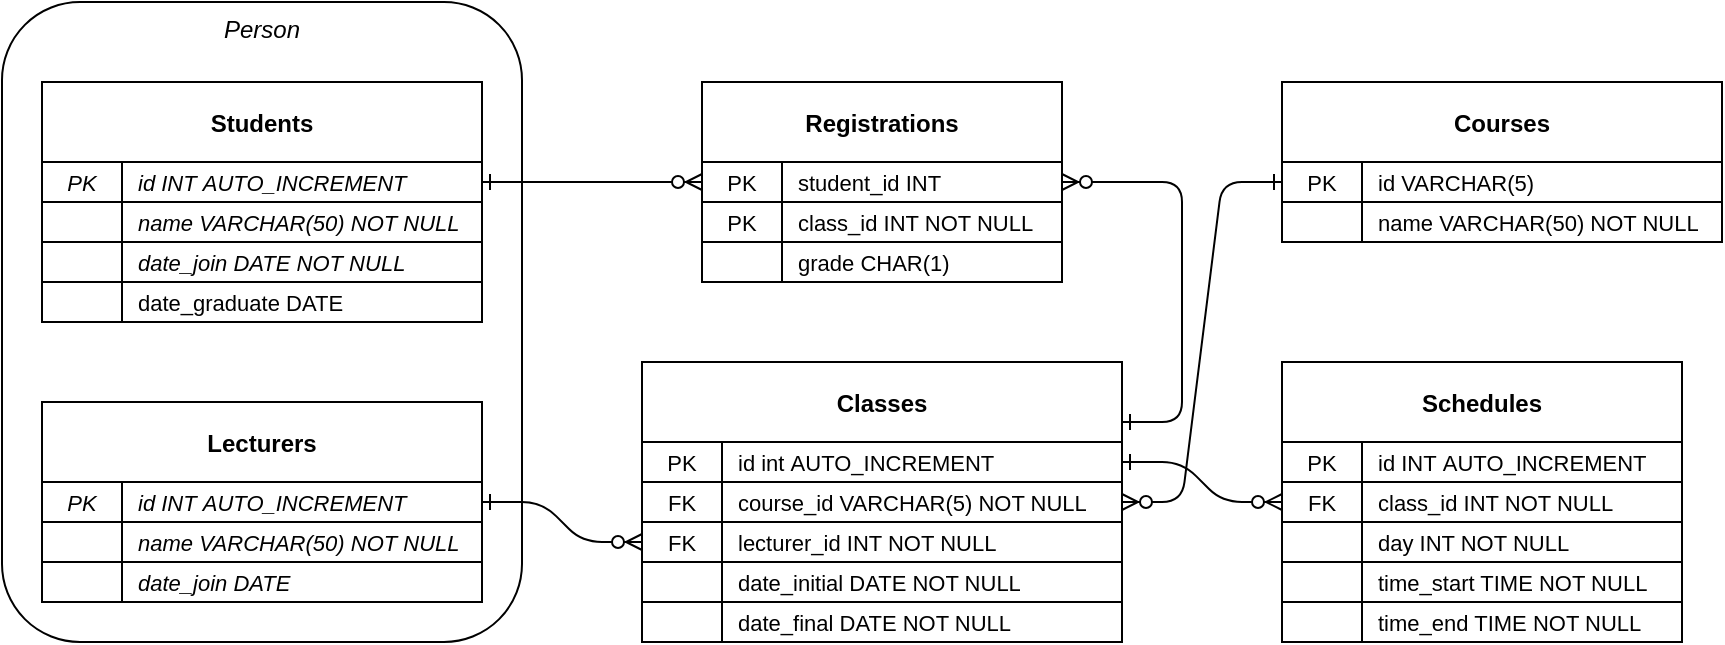 <mxfile version="20.8.16" type="device"><diagram id="R2lEEEUBdFMjLlhIrx00" name="Page-1"><mxGraphModel dx="1434" dy="782" grid="1" gridSize="10" guides="1" tooltips="1" connect="1" arrows="1" fold="1" page="1" pageScale="1" pageWidth="940" pageHeight="400" math="0" shadow="0" extFonts="Permanent Marker^https://fonts.googleapis.com/css?family=Permanent+Marker"><root><mxCell id="0"/><mxCell id="1" parent="0"/><mxCell id="haOGkzx7AJRhTtGTXuwG-31" value="Courses" style="shape=table;startSize=40;container=1;collapsible=0;childLayout=tableLayout;fixedRows=1;rowLines=0;fontStyle=1;align=center;resizeLast=1;fontSize=12;swimlaneFillColor=none;" parent="1" vertex="1"><mxGeometry x="680" y="80" width="220" height="80" as="geometry"><mxRectangle x="120" y="120" width="80" height="30" as="alternateBounds"/></mxGeometry></mxCell><mxCell id="haOGkzx7AJRhTtGTXuwG-32" value="" style="shape=partialRectangle;collapsible=0;dropTarget=0;pointerEvents=0;fillColor=none;points=[[0,0.5],[1,0.5]];portConstraint=eastwest;top=0;left=0;right=0;bottom=1;fontSize=11;" parent="haOGkzx7AJRhTtGTXuwG-31" vertex="1"><mxGeometry y="40" width="220" height="20" as="geometry"/></mxCell><mxCell id="haOGkzx7AJRhTtGTXuwG-33" value="PK" style="shape=partialRectangle;overflow=hidden;connectable=0;fillColor=none;top=0;left=0;bottom=0;right=0;fontStyle=0;fontSize=11;" parent="haOGkzx7AJRhTtGTXuwG-32" vertex="1"><mxGeometry width="40" height="20" as="geometry"><mxRectangle width="40" height="20" as="alternateBounds"/></mxGeometry></mxCell><mxCell id="haOGkzx7AJRhTtGTXuwG-34" value="id VARCHAR(5)" style="shape=partialRectangle;overflow=hidden;connectable=0;fillColor=none;top=0;left=0;bottom=0;right=0;align=left;spacingLeft=6;fontStyle=0;fontSize=11;" parent="haOGkzx7AJRhTtGTXuwG-32" vertex="1"><mxGeometry x="40" width="180" height="20" as="geometry"><mxRectangle width="180" height="20" as="alternateBounds"/></mxGeometry></mxCell><mxCell id="haOGkzx7AJRhTtGTXuwG-35" value="" style="shape=partialRectangle;collapsible=0;dropTarget=0;pointerEvents=0;fillColor=none;points=[[0,0.5],[1,0.5]];portConstraint=eastwest;top=0;left=0;right=0;bottom=0;fontSize=11;" parent="haOGkzx7AJRhTtGTXuwG-31" vertex="1"><mxGeometry y="60" width="220" height="20" as="geometry"/></mxCell><mxCell id="haOGkzx7AJRhTtGTXuwG-36" value="" style="shape=partialRectangle;overflow=hidden;connectable=0;fillColor=none;top=0;left=0;bottom=0;right=0;fontSize=11;" parent="haOGkzx7AJRhTtGTXuwG-35" vertex="1"><mxGeometry width="40" height="20" as="geometry"><mxRectangle width="40" height="20" as="alternateBounds"/></mxGeometry></mxCell><mxCell id="haOGkzx7AJRhTtGTXuwG-37" value="name VARCHAR(50) NOT NULL" style="shape=partialRectangle;overflow=hidden;connectable=0;fillColor=none;top=0;left=0;bottom=0;right=0;align=left;spacingLeft=6;fontSize=11;" parent="haOGkzx7AJRhTtGTXuwG-35" vertex="1"><mxGeometry x="40" width="180" height="20" as="geometry"><mxRectangle width="180" height="20" as="alternateBounds"/></mxGeometry></mxCell><mxCell id="haOGkzx7AJRhTtGTXuwG-38" value="Classes" style="shape=table;startSize=40;container=1;collapsible=0;childLayout=tableLayout;fixedRows=1;rowLines=0;fontStyle=1;align=center;resizeLast=1;fontSize=12;swimlaneFillColor=none;" parent="1" vertex="1"><mxGeometry x="360" y="220" width="240" height="140" as="geometry"><mxRectangle x="120" y="120" width="80" height="30" as="alternateBounds"/></mxGeometry></mxCell><mxCell id="haOGkzx7AJRhTtGTXuwG-39" value="" style="shape=partialRectangle;collapsible=0;dropTarget=0;pointerEvents=0;fillColor=none;points=[[0,0.5],[1,0.5]];portConstraint=eastwest;top=0;left=0;right=0;bottom=1;fontSize=11;" parent="haOGkzx7AJRhTtGTXuwG-38" vertex="1"><mxGeometry y="40" width="240" height="20" as="geometry"/></mxCell><mxCell id="haOGkzx7AJRhTtGTXuwG-40" value="PK" style="shape=partialRectangle;overflow=hidden;connectable=0;fillColor=none;top=0;left=0;bottom=0;right=0;fontStyle=0;fontSize=11;" parent="haOGkzx7AJRhTtGTXuwG-39" vertex="1"><mxGeometry width="40" height="20" as="geometry"><mxRectangle width="40" height="20" as="alternateBounds"/></mxGeometry></mxCell><mxCell id="haOGkzx7AJRhTtGTXuwG-41" value="id int AUTO_INCREMENT" style="shape=partialRectangle;overflow=hidden;connectable=0;fillColor=none;top=0;left=0;bottom=0;right=0;align=left;spacingLeft=6;fontStyle=0;fontSize=11;" parent="haOGkzx7AJRhTtGTXuwG-39" vertex="1"><mxGeometry x="40" width="200" height="20" as="geometry"><mxRectangle width="200" height="20" as="alternateBounds"/></mxGeometry></mxCell><mxCell id="haOGkzx7AJRhTtGTXuwG-91" value="" style="shape=partialRectangle;collapsible=0;dropTarget=0;pointerEvents=0;fillColor=none;top=0;left=0;bottom=1;right=0;points=[[0,0.5],[1,0.5]];portConstraint=eastwest;fontSize=11;" parent="haOGkzx7AJRhTtGTXuwG-38" vertex="1"><mxGeometry y="60" width="240" height="20" as="geometry"/></mxCell><mxCell id="haOGkzx7AJRhTtGTXuwG-92" value="FK" style="shape=partialRectangle;connectable=0;fillColor=none;top=0;left=0;bottom=0;right=0;fontStyle=0;overflow=hidden;fontSize=11;" parent="haOGkzx7AJRhTtGTXuwG-91" vertex="1"><mxGeometry width="40" height="20" as="geometry"><mxRectangle width="40" height="20" as="alternateBounds"/></mxGeometry></mxCell><mxCell id="haOGkzx7AJRhTtGTXuwG-93" value="course_id VARCHAR(5) NOT NULL" style="shape=partialRectangle;connectable=0;fillColor=none;top=0;left=0;bottom=0;right=0;align=left;spacingLeft=6;fontStyle=0;overflow=hidden;fontSize=11;" parent="haOGkzx7AJRhTtGTXuwG-91" vertex="1"><mxGeometry x="40" width="200" height="20" as="geometry"><mxRectangle width="200" height="20" as="alternateBounds"/></mxGeometry></mxCell><mxCell id="5qXfLf6vnaG7oEEd6MVo-11" value="" style="shape=tableRow;horizontal=0;startSize=0;swimlaneHead=0;swimlaneBody=0;fillColor=none;collapsible=0;dropTarget=0;points=[[0,0.5],[1,0.5]];portConstraint=eastwest;top=0;left=0;right=0;bottom=1;fontSize=11;" parent="haOGkzx7AJRhTtGTXuwG-38" vertex="1"><mxGeometry y="80" width="240" height="20" as="geometry"/></mxCell><mxCell id="5qXfLf6vnaG7oEEd6MVo-12" value="FK" style="shape=partialRectangle;connectable=0;fillColor=none;top=0;left=0;bottom=0;right=0;fontStyle=0;overflow=hidden;fontSize=11;" parent="5qXfLf6vnaG7oEEd6MVo-11" vertex="1"><mxGeometry width="40" height="20" as="geometry"><mxRectangle width="40" height="20" as="alternateBounds"/></mxGeometry></mxCell><mxCell id="5qXfLf6vnaG7oEEd6MVo-13" value="lecturer_id INT NOT NULL" style="shape=partialRectangle;connectable=0;fillColor=none;top=0;left=0;bottom=0;right=0;align=left;spacingLeft=6;fontStyle=0;overflow=hidden;fontSize=11;" parent="5qXfLf6vnaG7oEEd6MVo-11" vertex="1"><mxGeometry x="40" width="200" height="20" as="geometry"><mxRectangle width="200" height="20" as="alternateBounds"/></mxGeometry></mxCell><mxCell id="5qXfLf6vnaG7oEEd6MVo-21" value="" style="shape=tableRow;horizontal=0;startSize=0;swimlaneHead=0;swimlaneBody=0;fillColor=none;collapsible=0;dropTarget=0;points=[[0,0.5],[1,0.5]];portConstraint=eastwest;top=0;left=0;right=0;bottom=1;fontSize=11;" parent="haOGkzx7AJRhTtGTXuwG-38" vertex="1"><mxGeometry y="100" width="240" height="20" as="geometry"/></mxCell><mxCell id="5qXfLf6vnaG7oEEd6MVo-22" value="" style="shape=partialRectangle;connectable=0;fillColor=none;top=0;left=0;bottom=0;right=0;fontStyle=0;overflow=hidden;fontSize=11;" parent="5qXfLf6vnaG7oEEd6MVo-21" vertex="1"><mxGeometry width="40" height="20" as="geometry"><mxRectangle width="40" height="20" as="alternateBounds"/></mxGeometry></mxCell><mxCell id="5qXfLf6vnaG7oEEd6MVo-23" value="date_initial DATE NOT NULL" style="shape=partialRectangle;connectable=0;fillColor=none;top=0;left=0;bottom=0;right=0;align=left;spacingLeft=6;fontStyle=0;overflow=hidden;fontSize=11;" parent="5qXfLf6vnaG7oEEd6MVo-21" vertex="1"><mxGeometry x="40" width="200" height="20" as="geometry"><mxRectangle width="200" height="20" as="alternateBounds"/></mxGeometry></mxCell><mxCell id="haOGkzx7AJRhTtGTXuwG-42" value="" style="shape=partialRectangle;collapsible=0;dropTarget=0;pointerEvents=0;fillColor=none;points=[[0,0.5],[1,0.5]];portConstraint=eastwest;top=0;left=0;right=0;bottom=0;fontSize=11;" parent="haOGkzx7AJRhTtGTXuwG-38" vertex="1"><mxGeometry y="120" width="240" height="20" as="geometry"/></mxCell><mxCell id="haOGkzx7AJRhTtGTXuwG-43" value="" style="shape=partialRectangle;overflow=hidden;connectable=0;fillColor=none;top=0;left=0;bottom=0;right=0;fontSize=11;" parent="haOGkzx7AJRhTtGTXuwG-42" vertex="1"><mxGeometry width="40" height="20" as="geometry"><mxRectangle width="40" height="20" as="alternateBounds"/></mxGeometry></mxCell><mxCell id="haOGkzx7AJRhTtGTXuwG-44" value="date_final DATE NOT NULL" style="shape=partialRectangle;overflow=hidden;connectable=0;fillColor=none;top=0;left=0;bottom=0;right=0;align=left;spacingLeft=6;fontSize=11;" parent="haOGkzx7AJRhTtGTXuwG-42" vertex="1"><mxGeometry x="40" width="200" height="20" as="geometry"><mxRectangle width="200" height="20" as="alternateBounds"/></mxGeometry></mxCell><mxCell id="haOGkzx7AJRhTtGTXuwG-45" value="" style="edgeStyle=entityRelationEdgeStyle;endArrow=ERzeroToMany;startArrow=ERone;endFill=1;startFill=0;fontSize=11;entryX=1;entryY=0.5;entryDx=0;entryDy=0;exitX=0;exitY=0.5;exitDx=0;exitDy=0;" parent="1" source="haOGkzx7AJRhTtGTXuwG-32" target="haOGkzx7AJRhTtGTXuwG-91" edge="1"><mxGeometry width="100" height="100" relative="1" as="geometry"><mxPoint x="320" y="190" as="sourcePoint"/><mxPoint x="340" y="270" as="targetPoint"/></mxGeometry></mxCell><mxCell id="haOGkzx7AJRhTtGTXuwG-94" value="" style="edgeStyle=entityRelationEdgeStyle;endArrow=ERzeroToMany;startArrow=ERone;endFill=1;startFill=0;fontSize=11;entryX=0;entryY=0.5;entryDx=0;entryDy=0;exitX=1;exitY=0.5;exitDx=0;exitDy=0;" parent="1" source="haOGkzx7AJRhTtGTXuwG-25" target="5qXfLf6vnaG7oEEd6MVo-11" edge="1"><mxGeometry width="100" height="100" relative="1" as="geometry"><mxPoint x="250" y="140.0" as="sourcePoint"/><mxPoint x="250" y="280" as="targetPoint"/></mxGeometry></mxCell><mxCell id="haOGkzx7AJRhTtGTXuwG-96" value="Registrations" style="shape=table;startSize=40;container=1;collapsible=0;childLayout=tableLayout;fixedRows=1;rowLines=0;fontStyle=1;align=center;resizeLast=1;fontSize=12;swimlaneFillColor=none;" parent="1" vertex="1"><mxGeometry x="390" y="80" width="180" height="100" as="geometry"><mxRectangle x="120" y="120" width="80" height="30" as="alternateBounds"/></mxGeometry></mxCell><mxCell id="haOGkzx7AJRhTtGTXuwG-97" value="" style="shape=partialRectangle;collapsible=0;dropTarget=0;pointerEvents=0;fillColor=none;points=[[0,0.5],[1,0.5]];portConstraint=eastwest;top=0;left=0;right=0;bottom=1;fontSize=11;" parent="haOGkzx7AJRhTtGTXuwG-96" vertex="1"><mxGeometry y="40" width="180" height="20" as="geometry"/></mxCell><mxCell id="haOGkzx7AJRhTtGTXuwG-98" value="PK" style="shape=partialRectangle;overflow=hidden;connectable=0;fillColor=none;top=0;left=0;bottom=0;right=0;fontStyle=0;fontSize=11;" parent="haOGkzx7AJRhTtGTXuwG-97" vertex="1"><mxGeometry width="40" height="20" as="geometry"><mxRectangle width="40" height="20" as="alternateBounds"/></mxGeometry></mxCell><mxCell id="haOGkzx7AJRhTtGTXuwG-99" value="student_id INT" style="shape=partialRectangle;overflow=hidden;connectable=0;fillColor=none;top=0;left=0;bottom=0;right=0;align=left;spacingLeft=6;fontStyle=0;fontSize=11;" parent="haOGkzx7AJRhTtGTXuwG-97" vertex="1"><mxGeometry x="40" width="140" height="20" as="geometry"><mxRectangle width="140" height="20" as="alternateBounds"/></mxGeometry></mxCell><mxCell id="haOGkzx7AJRhTtGTXuwG-104" value="" style="shape=partialRectangle;collapsible=0;dropTarget=0;pointerEvents=0;fillColor=none;top=0;left=0;bottom=1;right=0;points=[[0,0.5],[1,0.5]];portConstraint=eastwest;fontSize=11;" parent="haOGkzx7AJRhTtGTXuwG-96" vertex="1"><mxGeometry y="60" width="180" height="20" as="geometry"/></mxCell><mxCell id="haOGkzx7AJRhTtGTXuwG-105" value="PK" style="shape=partialRectangle;connectable=0;fillColor=none;top=0;left=0;bottom=0;right=0;fontStyle=0;overflow=hidden;fontSize=11;" parent="haOGkzx7AJRhTtGTXuwG-104" vertex="1"><mxGeometry width="40" height="20" as="geometry"><mxRectangle width="40" height="20" as="alternateBounds"/></mxGeometry></mxCell><mxCell id="haOGkzx7AJRhTtGTXuwG-106" value="class_id INT NOT NULL" style="shape=partialRectangle;connectable=0;fillColor=none;top=0;left=0;bottom=0;right=0;align=left;spacingLeft=6;fontStyle=0;overflow=hidden;fontSize=11;" parent="haOGkzx7AJRhTtGTXuwG-104" vertex="1"><mxGeometry x="40" width="140" height="20" as="geometry"><mxRectangle width="140" height="20" as="alternateBounds"/></mxGeometry></mxCell><mxCell id="haOGkzx7AJRhTtGTXuwG-100" value="" style="shape=partialRectangle;collapsible=0;dropTarget=0;pointerEvents=0;fillColor=none;points=[[0,0.5],[1,0.5]];portConstraint=eastwest;top=0;left=0;right=0;bottom=0;fontSize=11;" parent="haOGkzx7AJRhTtGTXuwG-96" vertex="1"><mxGeometry y="80" width="180" height="20" as="geometry"/></mxCell><mxCell id="haOGkzx7AJRhTtGTXuwG-101" value="" style="shape=partialRectangle;overflow=hidden;connectable=0;fillColor=none;top=0;left=0;bottom=0;right=0;fontSize=11;" parent="haOGkzx7AJRhTtGTXuwG-100" vertex="1"><mxGeometry width="40" height="20" as="geometry"><mxRectangle width="40" height="20" as="alternateBounds"/></mxGeometry></mxCell><mxCell id="haOGkzx7AJRhTtGTXuwG-102" value="grade CHAR(1)" style="shape=partialRectangle;overflow=hidden;connectable=0;fillColor=none;top=0;left=0;bottom=0;right=0;align=left;spacingLeft=6;fontSize=11;" parent="haOGkzx7AJRhTtGTXuwG-100" vertex="1"><mxGeometry x="40" width="140" height="20" as="geometry"><mxRectangle width="140" height="20" as="alternateBounds"/></mxGeometry></mxCell><mxCell id="haOGkzx7AJRhTtGTXuwG-103" value="" style="edgeStyle=entityRelationEdgeStyle;endArrow=ERzeroToMany;startArrow=ERone;endFill=1;startFill=0;fontSize=11;entryX=0;entryY=0.5;entryDx=0;entryDy=0;exitX=1;exitY=0.5;exitDx=0;exitDy=0;" parent="1" source="C-vyLk0tnHw3VtMMgP7b-24" target="haOGkzx7AJRhTtGTXuwG-97" edge="1"><mxGeometry width="100" height="100" relative="1" as="geometry"><mxPoint x="250" y="220.0" as="sourcePoint"/><mxPoint x="330" y="140.0" as="targetPoint"/></mxGeometry></mxCell><mxCell id="5qXfLf6vnaG7oEEd6MVo-1" value="Schedules" style="shape=table;startSize=40;container=1;collapsible=0;childLayout=tableLayout;fixedRows=1;rowLines=0;fontStyle=1;align=center;resizeLast=1;fontSize=12;swimlaneFillColor=none;" parent="1" vertex="1"><mxGeometry x="680" y="220" width="200" height="140" as="geometry"><mxRectangle x="120" y="120" width="80" height="30" as="alternateBounds"/></mxGeometry></mxCell><mxCell id="5qXfLf6vnaG7oEEd6MVo-2" value="" style="shape=partialRectangle;collapsible=0;dropTarget=0;pointerEvents=0;fillColor=none;points=[[0,0.5],[1,0.5]];portConstraint=eastwest;top=0;left=0;right=0;bottom=1;fontSize=11;" parent="5qXfLf6vnaG7oEEd6MVo-1" vertex="1"><mxGeometry y="40" width="200" height="20" as="geometry"/></mxCell><mxCell id="5qXfLf6vnaG7oEEd6MVo-3" value="PK" style="shape=partialRectangle;overflow=hidden;connectable=0;fillColor=none;top=0;left=0;bottom=0;right=0;fontStyle=0;fontSize=11;" parent="5qXfLf6vnaG7oEEd6MVo-2" vertex="1"><mxGeometry width="40" height="20" as="geometry"><mxRectangle width="40" height="20" as="alternateBounds"/></mxGeometry></mxCell><mxCell id="5qXfLf6vnaG7oEEd6MVo-4" value="id INT AUTO_INCREMENT" style="shape=partialRectangle;overflow=hidden;connectable=0;fillColor=none;top=0;left=0;bottom=0;right=0;align=left;spacingLeft=6;fontStyle=0;fontSize=11;" parent="5qXfLf6vnaG7oEEd6MVo-2" vertex="1"><mxGeometry x="40" width="160" height="20" as="geometry"><mxRectangle width="160" height="20" as="alternateBounds"/></mxGeometry></mxCell><mxCell id="5qXfLf6vnaG7oEEd6MVo-17" value="" style="shape=tableRow;horizontal=0;startSize=0;swimlaneHead=0;swimlaneBody=0;fillColor=none;collapsible=0;dropTarget=0;points=[[0,0.5],[1,0.5]];portConstraint=eastwest;top=0;left=0;right=0;bottom=1;fontSize=11;" parent="5qXfLf6vnaG7oEEd6MVo-1" vertex="1"><mxGeometry y="60" width="200" height="20" as="geometry"/></mxCell><mxCell id="5qXfLf6vnaG7oEEd6MVo-18" value="FK" style="shape=partialRectangle;connectable=0;fillColor=none;top=0;left=0;bottom=0;right=0;fontStyle=0;overflow=hidden;fontSize=11;" parent="5qXfLf6vnaG7oEEd6MVo-17" vertex="1"><mxGeometry width="40" height="20" as="geometry"><mxRectangle width="40" height="20" as="alternateBounds"/></mxGeometry></mxCell><mxCell id="5qXfLf6vnaG7oEEd6MVo-19" value="class_id INT NOT NULL" style="shape=partialRectangle;connectable=0;fillColor=none;top=0;left=0;bottom=0;right=0;align=left;spacingLeft=6;fontStyle=0;overflow=hidden;fontSize=11;" parent="5qXfLf6vnaG7oEEd6MVo-17" vertex="1"><mxGeometry x="40" width="160" height="20" as="geometry"><mxRectangle width="160" height="20" as="alternateBounds"/></mxGeometry></mxCell><mxCell id="5qXfLf6vnaG7oEEd6MVo-14" value="" style="shape=tableRow;horizontal=0;startSize=0;swimlaneHead=0;swimlaneBody=0;fillColor=none;collapsible=0;dropTarget=0;points=[[0,0.5],[1,0.5]];portConstraint=eastwest;top=0;left=0;right=0;bottom=1;fontSize=11;" parent="5qXfLf6vnaG7oEEd6MVo-1" vertex="1"><mxGeometry y="80" width="200" height="20" as="geometry"/></mxCell><mxCell id="5qXfLf6vnaG7oEEd6MVo-15" value="" style="shape=partialRectangle;connectable=0;fillColor=none;top=0;left=0;bottom=0;right=0;fontStyle=0;overflow=hidden;fontSize=11;" parent="5qXfLf6vnaG7oEEd6MVo-14" vertex="1"><mxGeometry width="40" height="20" as="geometry"><mxRectangle width="40" height="20" as="alternateBounds"/></mxGeometry></mxCell><mxCell id="5qXfLf6vnaG7oEEd6MVo-16" value="day INT NOT NULL" style="shape=partialRectangle;connectable=0;fillColor=none;top=0;left=0;bottom=0;right=0;align=left;spacingLeft=6;fontStyle=0;overflow=hidden;fontSize=11;" parent="5qXfLf6vnaG7oEEd6MVo-14" vertex="1"><mxGeometry x="40" width="160" height="20" as="geometry"><mxRectangle width="160" height="20" as="alternateBounds"/></mxGeometry></mxCell><mxCell id="5qXfLf6vnaG7oEEd6MVo-8" value="" style="shape=tableRow;horizontal=0;startSize=0;swimlaneHead=0;swimlaneBody=0;fillColor=none;collapsible=0;dropTarget=0;points=[[0,0.5],[1,0.5]];portConstraint=eastwest;top=0;left=0;right=0;bottom=1;" parent="5qXfLf6vnaG7oEEd6MVo-1" vertex="1"><mxGeometry y="100" width="200" height="20" as="geometry"/></mxCell><mxCell id="5qXfLf6vnaG7oEEd6MVo-9" value="" style="shape=partialRectangle;connectable=0;fillColor=none;top=0;left=0;bottom=0;right=0;fontStyle=0;overflow=hidden;fontSize=11;" parent="5qXfLf6vnaG7oEEd6MVo-8" vertex="1"><mxGeometry width="40" height="20" as="geometry"><mxRectangle width="40" height="20" as="alternateBounds"/></mxGeometry></mxCell><mxCell id="5qXfLf6vnaG7oEEd6MVo-10" value="time_start TIME NOT NULL" style="shape=partialRectangle;connectable=0;fillColor=none;top=0;left=0;bottom=0;right=0;align=left;spacingLeft=6;fontStyle=0;overflow=hidden;fontSize=11;" parent="5qXfLf6vnaG7oEEd6MVo-8" vertex="1"><mxGeometry x="40" width="160" height="20" as="geometry"><mxRectangle width="160" height="20" as="alternateBounds"/></mxGeometry></mxCell><mxCell id="5qXfLf6vnaG7oEEd6MVo-5" value="" style="shape=partialRectangle;collapsible=0;dropTarget=0;pointerEvents=0;fillColor=none;points=[[0,0.5],[1,0.5]];portConstraint=eastwest;top=0;left=0;right=0;bottom=0;fontSize=11;" parent="5qXfLf6vnaG7oEEd6MVo-1" vertex="1"><mxGeometry y="120" width="200" height="20" as="geometry"/></mxCell><mxCell id="5qXfLf6vnaG7oEEd6MVo-6" value="" style="shape=partialRectangle;overflow=hidden;connectable=0;fillColor=none;top=0;left=0;bottom=0;right=0;fontSize=11;" parent="5qXfLf6vnaG7oEEd6MVo-5" vertex="1"><mxGeometry width="40" height="20" as="geometry"><mxRectangle width="40" height="20" as="alternateBounds"/></mxGeometry></mxCell><mxCell id="5qXfLf6vnaG7oEEd6MVo-7" value="time_end TIME NOT NULL" style="shape=partialRectangle;overflow=hidden;connectable=0;fillColor=none;top=0;left=0;bottom=0;right=0;align=left;spacingLeft=6;fontSize=11;" parent="5qXfLf6vnaG7oEEd6MVo-5" vertex="1"><mxGeometry x="40" width="160" height="20" as="geometry"><mxRectangle width="160" height="20" as="alternateBounds"/></mxGeometry></mxCell><mxCell id="5qXfLf6vnaG7oEEd6MVo-20" value="" style="edgeStyle=entityRelationEdgeStyle;endArrow=ERzeroToMany;startArrow=ERone;endFill=1;startFill=0;fontSize=11;exitX=1;exitY=0.5;exitDx=0;exitDy=0;entryX=0;entryY=0.5;entryDx=0;entryDy=0;" parent="1" source="haOGkzx7AJRhTtGTXuwG-39" target="5qXfLf6vnaG7oEEd6MVo-17" edge="1"><mxGeometry width="100" height="100" relative="1" as="geometry"><mxPoint x="580" y="240" as="sourcePoint"/><mxPoint x="700" y="180" as="targetPoint"/></mxGeometry></mxCell><mxCell id="DrGWr_E8v_ncsg_XJgee-1" value="Person" style="group;strokeColor=default;rounded=1;shadow=0;glass=0;fontStyle=2" parent="1" vertex="1" connectable="0"><mxGeometry x="40" y="40" width="260" height="320" as="geometry"/></mxCell><mxCell id="C-vyLk0tnHw3VtMMgP7b-23" value="Students" style="shape=table;startSize=40;container=1;collapsible=0;childLayout=tableLayout;fixedRows=1;rowLines=0;fontStyle=1;align=center;resizeLast=1;fontSize=12;swimlaneFillColor=none;" parent="DrGWr_E8v_ncsg_XJgee-1" vertex="1"><mxGeometry x="20" y="40" width="220" height="120" as="geometry"><mxRectangle x="120" y="120" width="80" height="30" as="alternateBounds"/></mxGeometry></mxCell><mxCell id="C-vyLk0tnHw3VtMMgP7b-24" value="" style="shape=partialRectangle;collapsible=0;dropTarget=0;pointerEvents=0;fillColor=none;points=[[0,0.5],[1,0.5]];portConstraint=eastwest;top=0;left=0;right=0;bottom=1;fontSize=11;" parent="C-vyLk0tnHw3VtMMgP7b-23" vertex="1"><mxGeometry y="40" width="220" height="20" as="geometry"/></mxCell><mxCell id="C-vyLk0tnHw3VtMMgP7b-25" value="PK" style="shape=partialRectangle;overflow=hidden;connectable=0;fillColor=none;top=0;left=0;bottom=0;right=0;fontStyle=2;fontSize=11;" parent="C-vyLk0tnHw3VtMMgP7b-24" vertex="1"><mxGeometry width="40" height="20" as="geometry"><mxRectangle width="40" height="20" as="alternateBounds"/></mxGeometry></mxCell><mxCell id="C-vyLk0tnHw3VtMMgP7b-26" value="id INT AUTO_INCREMENT" style="shape=partialRectangle;overflow=hidden;connectable=0;fillColor=none;top=0;left=0;bottom=0;right=0;align=left;spacingLeft=6;fontStyle=2;fontSize=11;" parent="C-vyLk0tnHw3VtMMgP7b-24" vertex="1"><mxGeometry x="40" width="180" height="20" as="geometry"><mxRectangle width="180" height="20" as="alternateBounds"/></mxGeometry></mxCell><mxCell id="haOGkzx7AJRhTtGTXuwG-108" value="" style="shape=partialRectangle;collapsible=0;dropTarget=0;pointerEvents=0;fillColor=none;top=0;left=0;bottom=1;right=0;points=[[0,0.5],[1,0.5]];portConstraint=eastwest;fontSize=11;" parent="C-vyLk0tnHw3VtMMgP7b-23" vertex="1"><mxGeometry y="60" width="220" height="20" as="geometry"/></mxCell><mxCell id="haOGkzx7AJRhTtGTXuwG-109" value="" style="shape=partialRectangle;connectable=0;fillColor=none;top=0;left=0;bottom=0;right=0;fontStyle=0;overflow=hidden;fontSize=11;" parent="haOGkzx7AJRhTtGTXuwG-108" vertex="1"><mxGeometry width="40" height="20" as="geometry"><mxRectangle width="40" height="20" as="alternateBounds"/></mxGeometry></mxCell><mxCell id="haOGkzx7AJRhTtGTXuwG-110" value="name VARCHAR(50) NOT NULL" style="shape=partialRectangle;connectable=0;fillColor=none;top=0;left=0;bottom=0;right=0;align=left;spacingLeft=6;fontStyle=2;overflow=hidden;fontSize=11;" parent="haOGkzx7AJRhTtGTXuwG-108" vertex="1"><mxGeometry x="40" width="180" height="20" as="geometry"><mxRectangle width="180" height="20" as="alternateBounds"/></mxGeometry></mxCell><mxCell id="haOGkzx7AJRhTtGTXuwG-111" value="" style="shape=partialRectangle;collapsible=0;dropTarget=0;pointerEvents=0;fillColor=none;top=0;left=0;bottom=1;right=0;points=[[0,0.5],[1,0.5]];portConstraint=eastwest;fontSize=11;" parent="C-vyLk0tnHw3VtMMgP7b-23" vertex="1"><mxGeometry y="80" width="220" height="20" as="geometry"/></mxCell><mxCell id="haOGkzx7AJRhTtGTXuwG-112" value="" style="shape=partialRectangle;connectable=0;fillColor=none;top=0;left=0;bottom=0;right=0;fontStyle=0;overflow=hidden;fontSize=11;" parent="haOGkzx7AJRhTtGTXuwG-111" vertex="1"><mxGeometry width="40" height="20" as="geometry"><mxRectangle width="40" height="20" as="alternateBounds"/></mxGeometry></mxCell><mxCell id="haOGkzx7AJRhTtGTXuwG-113" value="date_join DATE NOT NULL" style="shape=partialRectangle;connectable=0;fillColor=none;top=0;left=0;bottom=0;right=0;align=left;spacingLeft=6;fontStyle=2;overflow=hidden;fontSize=11;" parent="haOGkzx7AJRhTtGTXuwG-111" vertex="1"><mxGeometry x="40" width="180" height="20" as="geometry"><mxRectangle width="180" height="20" as="alternateBounds"/></mxGeometry></mxCell><mxCell id="C-vyLk0tnHw3VtMMgP7b-27" value="" style="shape=partialRectangle;collapsible=0;dropTarget=0;pointerEvents=0;fillColor=none;points=[[0,0.5],[1,0.5]];portConstraint=eastwest;top=0;left=0;right=0;bottom=0;fontSize=11;" parent="C-vyLk0tnHw3VtMMgP7b-23" vertex="1"><mxGeometry y="100" width="220" height="20" as="geometry"/></mxCell><mxCell id="C-vyLk0tnHw3VtMMgP7b-28" value="" style="shape=partialRectangle;overflow=hidden;connectable=0;fillColor=none;top=0;left=0;bottom=0;right=0;fontSize=11;" parent="C-vyLk0tnHw3VtMMgP7b-27" vertex="1"><mxGeometry width="40" height="20" as="geometry"><mxRectangle width="40" height="20" as="alternateBounds"/></mxGeometry></mxCell><mxCell id="C-vyLk0tnHw3VtMMgP7b-29" value="date_graduate DATE" style="shape=partialRectangle;overflow=hidden;connectable=0;fillColor=none;top=0;left=0;bottom=0;right=0;align=left;spacingLeft=6;fontSize=11;" parent="C-vyLk0tnHw3VtMMgP7b-27" vertex="1"><mxGeometry x="40" width="180" height="20" as="geometry"><mxRectangle width="180" height="20" as="alternateBounds"/></mxGeometry></mxCell><mxCell id="haOGkzx7AJRhTtGTXuwG-24" value="Lecturers" style="shape=table;startSize=40;container=1;collapsible=0;childLayout=tableLayout;fixedRows=1;rowLines=0;fontStyle=1;align=center;resizeLast=1;fontSize=12;swimlaneFillColor=none;" parent="DrGWr_E8v_ncsg_XJgee-1" vertex="1"><mxGeometry x="20" y="200" width="220" height="100" as="geometry"><mxRectangle x="120" y="120" width="80" height="30" as="alternateBounds"/></mxGeometry></mxCell><mxCell id="haOGkzx7AJRhTtGTXuwG-25" value="" style="shape=partialRectangle;collapsible=0;dropTarget=0;pointerEvents=0;fillColor=none;points=[[0,0.5],[1,0.5]];portConstraint=eastwest;top=0;left=0;right=0;bottom=1;fontSize=11;" parent="haOGkzx7AJRhTtGTXuwG-24" vertex="1"><mxGeometry y="40" width="220" height="20" as="geometry"/></mxCell><mxCell id="haOGkzx7AJRhTtGTXuwG-26" value="PK" style="shape=partialRectangle;overflow=hidden;connectable=0;fillColor=none;top=0;left=0;bottom=0;right=0;fontStyle=2;fontSize=11;" parent="haOGkzx7AJRhTtGTXuwG-25" vertex="1"><mxGeometry width="40" height="20" as="geometry"><mxRectangle width="40" height="20" as="alternateBounds"/></mxGeometry></mxCell><mxCell id="haOGkzx7AJRhTtGTXuwG-27" value="id INT AUTO_INCREMENT" style="shape=partialRectangle;overflow=hidden;connectable=0;fillColor=none;top=0;left=0;bottom=0;right=0;align=left;spacingLeft=6;fontStyle=2;fontSize=11;" parent="haOGkzx7AJRhTtGTXuwG-25" vertex="1"><mxGeometry x="40" width="180" height="20" as="geometry"><mxRectangle width="180" height="20" as="alternateBounds"/></mxGeometry></mxCell><mxCell id="haOGkzx7AJRhTtGTXuwG-122" value="" style="shape=partialRectangle;collapsible=0;dropTarget=0;pointerEvents=0;fillColor=none;top=0;left=0;bottom=1;right=0;points=[[0,0.5],[1,0.5]];portConstraint=eastwest;fontSize=11;" parent="haOGkzx7AJRhTtGTXuwG-24" vertex="1"><mxGeometry y="60" width="220" height="20" as="geometry"/></mxCell><mxCell id="haOGkzx7AJRhTtGTXuwG-123" value="" style="shape=partialRectangle;connectable=0;fillColor=none;top=0;left=0;bottom=0;right=0;fontStyle=0;overflow=hidden;fontSize=11;" parent="haOGkzx7AJRhTtGTXuwG-122" vertex="1"><mxGeometry width="40" height="20" as="geometry"><mxRectangle width="40" height="20" as="alternateBounds"/></mxGeometry></mxCell><mxCell id="haOGkzx7AJRhTtGTXuwG-124" value="name VARCHAR(50) NOT NULL" style="shape=partialRectangle;connectable=0;fillColor=none;top=0;left=0;bottom=0;right=0;align=left;spacingLeft=6;fontStyle=2;overflow=hidden;fontSize=11;" parent="haOGkzx7AJRhTtGTXuwG-122" vertex="1"><mxGeometry x="40" width="180" height="20" as="geometry"><mxRectangle width="180" height="20" as="alternateBounds"/></mxGeometry></mxCell><mxCell id="haOGkzx7AJRhTtGTXuwG-28" value="" style="shape=partialRectangle;collapsible=0;dropTarget=0;pointerEvents=0;fillColor=none;points=[[0,0.5],[1,0.5]];portConstraint=eastwest;top=0;left=0;right=0;bottom=0;fontSize=11;" parent="haOGkzx7AJRhTtGTXuwG-24" vertex="1"><mxGeometry y="80" width="220" height="20" as="geometry"/></mxCell><mxCell id="haOGkzx7AJRhTtGTXuwG-29" value="" style="shape=partialRectangle;overflow=hidden;connectable=0;fillColor=none;top=0;left=0;bottom=0;right=0;fontSize=11;" parent="haOGkzx7AJRhTtGTXuwG-28" vertex="1"><mxGeometry width="40" height="20" as="geometry"><mxRectangle width="40" height="20" as="alternateBounds"/></mxGeometry></mxCell><mxCell id="haOGkzx7AJRhTtGTXuwG-30" value="date_join DATE" style="shape=partialRectangle;overflow=hidden;connectable=0;fillColor=none;top=0;left=0;bottom=0;right=0;align=left;spacingLeft=6;fontSize=11;fontStyle=2" parent="haOGkzx7AJRhTtGTXuwG-28" vertex="1"><mxGeometry x="40" width="180" height="20" as="geometry"><mxRectangle width="180" height="20" as="alternateBounds"/></mxGeometry></mxCell><mxCell id="gV76dfAGcze6S_wohoHP-1" value="" style="edgeStyle=entityRelationEdgeStyle;endArrow=ERzeroToMany;startArrow=ERone;endFill=1;startFill=0;fontSize=11;entryX=1;entryY=0.5;entryDx=0;entryDy=0;" parent="1" target="haOGkzx7AJRhTtGTXuwG-97" edge="1"><mxGeometry width="100" height="100" relative="1" as="geometry"><mxPoint x="600" y="250" as="sourcePoint"/><mxPoint x="610" y="-10" as="targetPoint"/></mxGeometry></mxCell></root></mxGraphModel></diagram></mxfile>